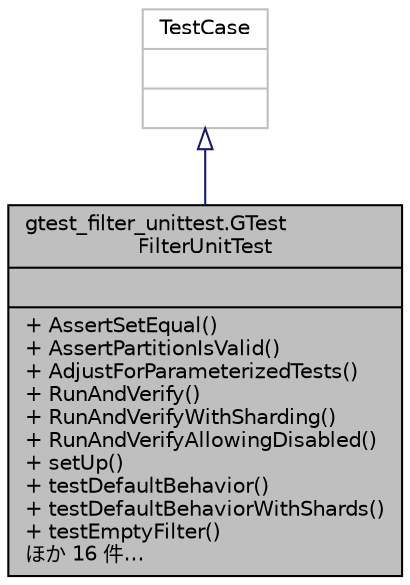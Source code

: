 digraph "gtest_filter_unittest.GTestFilterUnitTest"
{
  edge [fontname="Helvetica",fontsize="10",labelfontname="Helvetica",labelfontsize="10"];
  node [fontname="Helvetica",fontsize="10",shape=record];
  Node2 [label="{gtest_filter_unittest.GTest\lFilterUnitTest\n||+ AssertSetEqual()\l+ AssertPartitionIsValid()\l+ AdjustForParameterizedTests()\l+ RunAndVerify()\l+ RunAndVerifyWithSharding()\l+ RunAndVerifyAllowingDisabled()\l+ setUp()\l+ testDefaultBehavior()\l+ testDefaultBehaviorWithShards()\l+ testEmptyFilter()\lほか 16 件…\l}",height=0.2,width=0.4,color="black", fillcolor="grey75", style="filled", fontcolor="black"];
  Node3 -> Node2 [dir="back",color="midnightblue",fontsize="10",style="solid",arrowtail="onormal",fontname="Helvetica"];
  Node3 [label="{TestCase\n||}",height=0.2,width=0.4,color="grey75", fillcolor="white", style="filled"];
}
